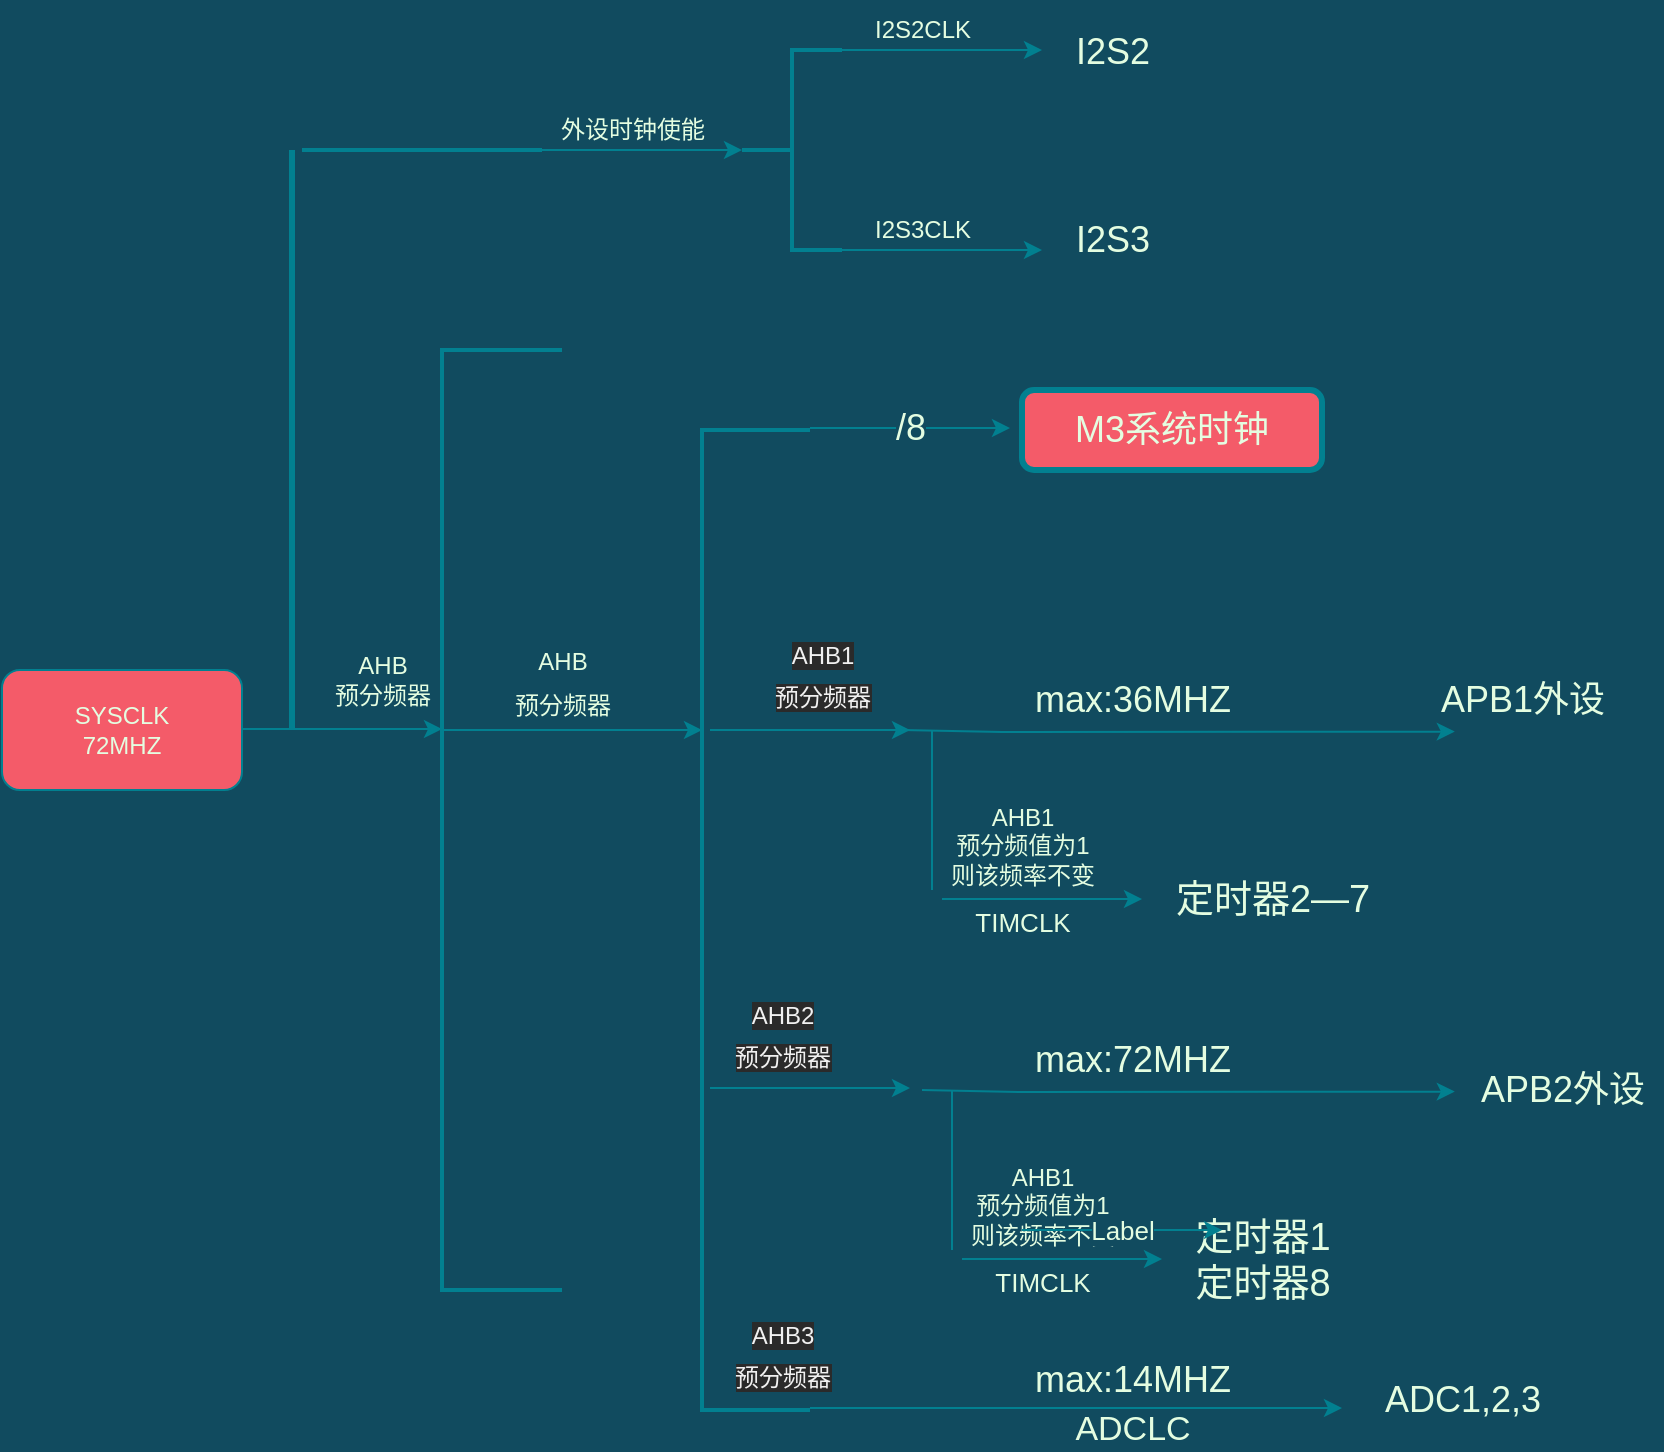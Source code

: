 <mxfile version="15.7.4" type="github">
  <diagram id="nHt2l7om_b5uo5CxAVpc" name="第 1 页">
    <mxGraphModel dx="1502" dy="665" grid="1" gridSize="10" guides="1" tooltips="1" connect="1" arrows="0" fold="1" page="1" pageScale="1" pageWidth="827" pageHeight="1169" background="#114B5F" math="0" shadow="0">
      <root>
        <mxCell id="0" />
        <mxCell id="1" parent="0" />
        <mxCell id="btjo654vNNgG1zoDgZcX-5" value="SYSCLK&lt;br&gt;72MHZ" style="rounded=1;whiteSpace=wrap;html=1;fillColor=#F45B69;strokeColor=#028090;fontColor=#E4FDE1;" parent="1" vertex="1">
          <mxGeometry x="10" y="390" width="120" height="60" as="geometry" />
        </mxCell>
        <mxCell id="btjo654vNNgG1zoDgZcX-7" value="" style="endArrow=classic;html=1;rounded=0;labelBackgroundColor=#114B5F;strokeColor=#028090;fontColor=#E4FDE1;" parent="1" edge="1">
          <mxGeometry relative="1" as="geometry">
            <mxPoint x="130" y="419.5" as="sourcePoint" />
            <mxPoint x="230" y="419.5" as="targetPoint" />
            <Array as="points" />
          </mxGeometry>
        </mxCell>
        <mxCell id="btjo654vNNgG1zoDgZcX-9" value="AHB&lt;br&gt;预分频器" style="text;html=1;align=center;verticalAlign=middle;resizable=0;points=[];autosize=1;strokeColor=none;fillColor=none;fontColor=#E4FDE1;" parent="1" vertex="1">
          <mxGeometry x="170" y="380" width="60" height="30" as="geometry" />
        </mxCell>
        <mxCell id="btjo654vNNgG1zoDgZcX-10" value="" style="strokeWidth=2;html=1;shape=mxgraph.flowchart.annotation_1;align=left;pointerEvents=1;fillColor=#F45B69;strokeColor=#028090;fontColor=#E4FDE1;" parent="1" vertex="1">
          <mxGeometry x="230" y="230" width="60" height="470" as="geometry" />
        </mxCell>
        <mxCell id="btjo654vNNgG1zoDgZcX-15" value="" style="endArrow=classic;html=1;rounded=0;labelBackgroundColor=#114B5F;strokeColor=#028090;fontColor=#E4FDE1;" parent="1" edge="1">
          <mxGeometry relative="1" as="geometry">
            <mxPoint x="280" y="130" as="sourcePoint" />
            <mxPoint x="380" y="130" as="targetPoint" />
          </mxGeometry>
        </mxCell>
        <mxCell id="btjo654vNNgG1zoDgZcX-17" value="外设时钟使能" style="text;html=1;align=center;verticalAlign=middle;resizable=0;points=[];autosize=1;strokeColor=none;fillColor=none;fontColor=#E4FDE1;" parent="1" vertex="1">
          <mxGeometry x="280" y="110" width="90" height="20" as="geometry" />
        </mxCell>
        <mxCell id="btjo654vNNgG1zoDgZcX-18" value="" style="strokeWidth=2;html=1;shape=mxgraph.flowchart.annotation_2;align=left;labelPosition=right;pointerEvents=1;fillColor=#F45B69;strokeColor=#028090;fontColor=#E4FDE1;" parent="1" vertex="1">
          <mxGeometry x="380" y="80" width="50" height="100" as="geometry" />
        </mxCell>
        <mxCell id="btjo654vNNgG1zoDgZcX-20" value="" style="endArrow=classic;html=1;rounded=0;labelBackgroundColor=#114B5F;strokeColor=#028090;fontColor=#E4FDE1;" parent="1" edge="1">
          <mxGeometry relative="1" as="geometry">
            <mxPoint x="430" y="80" as="sourcePoint" />
            <mxPoint x="530" y="80" as="targetPoint" />
          </mxGeometry>
        </mxCell>
        <mxCell id="btjo654vNNgG1zoDgZcX-22" value="" style="endArrow=classic;html=1;rounded=0;labelBackgroundColor=#114B5F;strokeColor=#028090;fontColor=#E4FDE1;" parent="1" edge="1">
          <mxGeometry relative="1" as="geometry">
            <mxPoint x="430" y="180" as="sourcePoint" />
            <mxPoint x="530" y="180" as="targetPoint" />
            <Array as="points">
              <mxPoint x="480" y="180" />
            </Array>
          </mxGeometry>
        </mxCell>
        <mxCell id="btjo654vNNgG1zoDgZcX-24" value="I2S2CLK" style="text;html=1;align=center;verticalAlign=middle;resizable=0;points=[];autosize=1;strokeColor=none;fillColor=none;fontColor=#E4FDE1;" parent="1" vertex="1">
          <mxGeometry x="440" y="60" width="60" height="20" as="geometry" />
        </mxCell>
        <mxCell id="btjo654vNNgG1zoDgZcX-25" value="I2S3CLK" style="text;html=1;align=center;verticalAlign=middle;resizable=0;points=[];autosize=1;strokeColor=none;fillColor=none;fontColor=#E4FDE1;" parent="1" vertex="1">
          <mxGeometry x="440" y="160" width="60" height="20" as="geometry" />
        </mxCell>
        <mxCell id="btjo654vNNgG1zoDgZcX-26" value="&lt;font style=&quot;line-height: 2.6 ; font-size: 18px&quot;&gt;I2S2&lt;/font&gt;" style="text;html=1;align=center;verticalAlign=middle;resizable=0;points=[];autosize=1;strokeColor=none;fillColor=none;spacingTop=1;strokeWidth=0;fontColor=#E4FDE1;" parent="1" vertex="1">
          <mxGeometry x="540" y="55" width="50" height="50" as="geometry" />
        </mxCell>
        <mxCell id="btjo654vNNgG1zoDgZcX-27" value="I2S3" style="text;html=1;align=center;verticalAlign=middle;resizable=0;points=[];autosize=1;strokeColor=none;fillColor=none;fontSize=18;fontColor=#E4FDE1;" parent="1" vertex="1">
          <mxGeometry x="540" y="160" width="50" height="30" as="geometry" />
        </mxCell>
        <mxCell id="btjo654vNNgG1zoDgZcX-28" value="" style="line;strokeWidth=3;direction=south;html=1;perimeter=backbonePerimeter;points=[];outlineConnect=0;fontSize=18;labelBackgroundColor=#114B5F;fillColor=#F45B69;strokeColor=#028090;fontColor=#E4FDE1;" parent="1" vertex="1">
          <mxGeometry x="150" y="130" width="10" height="290" as="geometry" />
        </mxCell>
        <mxCell id="btjo654vNNgG1zoDgZcX-29" value="" style="line;strokeWidth=2;html=1;fontSize=18;labelBackgroundColor=#114B5F;fillColor=#F45B69;strokeColor=#028090;fontColor=#E4FDE1;" parent="1" vertex="1">
          <mxGeometry x="160" y="125" width="120" height="10" as="geometry" />
        </mxCell>
        <mxCell id="btjo654vNNgG1zoDgZcX-37" value="" style="endArrow=classic;html=1;rounded=0;fontSize=18;labelBackgroundColor=#114B5F;strokeColor=#028090;fontColor=#E4FDE1;" parent="1" edge="1">
          <mxGeometry relative="1" as="geometry">
            <mxPoint x="230" y="420" as="sourcePoint" />
            <mxPoint x="360" y="420" as="targetPoint" />
            <Array as="points">
              <mxPoint x="280" y="420" />
            </Array>
          </mxGeometry>
        </mxCell>
        <mxCell id="btjo654vNNgG1zoDgZcX-39" value="&lt;span style=&quot;font-size: 12px&quot;&gt;AHB&lt;/span&gt;&lt;br style=&quot;font-size: 12px&quot;&gt;&lt;span style=&quot;font-size: 12px&quot;&gt;预分频器&lt;/span&gt;&lt;br&gt;" style="text;html=1;align=center;verticalAlign=middle;resizable=0;points=[];autosize=1;strokeColor=none;fillColor=none;fontSize=18;fontColor=#E4FDE1;" parent="1" vertex="1">
          <mxGeometry x="260" y="370" width="60" height="50" as="geometry" />
        </mxCell>
        <mxCell id="btjo654vNNgG1zoDgZcX-40" value="" style="strokeWidth=2;html=1;shape=mxgraph.flowchart.annotation_1;align=left;pointerEvents=1;fontSize=18;fillColor=#F45B69;strokeColor=#028090;fontColor=#E4FDE1;" parent="1" vertex="1">
          <mxGeometry x="360" y="270" width="54" height="490" as="geometry" />
        </mxCell>
        <mxCell id="btjo654vNNgG1zoDgZcX-45" value="" style="endArrow=classic;html=1;rounded=0;fontSize=18;labelBackgroundColor=#114B5F;strokeColor=#028090;fontColor=#E4FDE1;" parent="1" edge="1">
          <mxGeometry relative="1" as="geometry">
            <mxPoint x="414" y="269" as="sourcePoint" />
            <mxPoint x="514" y="269" as="targetPoint" />
            <Array as="points">
              <mxPoint x="474" y="269" />
            </Array>
          </mxGeometry>
        </mxCell>
        <mxCell id="btjo654vNNgG1zoDgZcX-46" value="/8" style="edgeLabel;resizable=0;html=1;align=center;verticalAlign=middle;fontSize=18;strokeWidth=3;labelBackgroundColor=#114B5F;fontColor=#E4FDE1;" parent="btjo654vNNgG1zoDgZcX-45" connectable="0" vertex="1">
          <mxGeometry relative="1" as="geometry" />
        </mxCell>
        <mxCell id="btjo654vNNgG1zoDgZcX-47" value="M3系统时钟" style="rounded=1;whiteSpace=wrap;html=1;fontSize=18;strokeWidth=3;fillColor=#F45B69;strokeColor=#028090;fontColor=#E4FDE1;" parent="1" vertex="1">
          <mxGeometry x="520" y="250" width="150" height="40" as="geometry" />
        </mxCell>
        <mxCell id="btjo654vNNgG1zoDgZcX-48" value="" style="html=1;rounded=0;fontSize=18;strokeWidth=1;labelBackgroundColor=#114B5F;strokeColor=#028090;fontColor=#E4FDE1;" parent="1" edge="1">
          <mxGeometry width="100" relative="1" as="geometry">
            <mxPoint x="364" y="420" as="sourcePoint" />
            <mxPoint x="464" y="420" as="targetPoint" />
          </mxGeometry>
        </mxCell>
        <mxCell id="btjo654vNNgG1zoDgZcX-49" value="&lt;br&gt;&lt;br&gt;&lt;span style=&quot;color: rgb(240 , 240 , 240) ; font-family: &amp;#34;helvetica&amp;#34; ; font-style: normal ; font-weight: 400 ; letter-spacing: normal ; text-align: center ; text-indent: 0px ; text-transform: none ; word-spacing: 0px ; background-color: rgb(42 , 42 , 42) ; font-size: 12px&quot;&gt;AHB1&lt;/span&gt;&lt;br style=&quot;color: rgb(240 , 240 , 240) ; font-family: &amp;#34;helvetica&amp;#34; ; font-style: normal ; font-weight: 400 ; letter-spacing: normal ; text-align: center ; text-indent: 0px ; text-transform: none ; word-spacing: 0px ; background-color: rgb(42 , 42 , 42) ; font-size: 12px&quot;&gt;&lt;span style=&quot;color: rgb(240 , 240 , 240) ; font-family: &amp;#34;helvetica&amp;#34; ; font-style: normal ; font-weight: 400 ; letter-spacing: normal ; text-align: center ; text-indent: 0px ; text-transform: none ; word-spacing: 0px ; background-color: rgb(42 , 42 , 42) ; font-size: 12px&quot;&gt;预分频器&lt;/span&gt;&lt;br&gt;" style="text;html=1;align=center;verticalAlign=middle;resizable=0;points=[];autosize=1;strokeColor=none;fillColor=none;fontSize=18;fontColor=#E4FDE1;" parent="1" vertex="1">
          <mxGeometry x="390" y="320" width="60" height="100" as="geometry" />
        </mxCell>
        <mxCell id="btjo654vNNgG1zoDgZcX-50" value="" style="endArrow=classic;html=1;rounded=0;fontSize=18;strokeWidth=1;entryX=0.164;entryY=1.027;entryDx=0;entryDy=0;entryPerimeter=0;labelBackgroundColor=#114B5F;strokeColor=#028090;fontColor=#E4FDE1;" parent="1" target="btjo654vNNgG1zoDgZcX-52" edge="1">
          <mxGeometry relative="1" as="geometry">
            <mxPoint x="460" y="420" as="sourcePoint" />
            <mxPoint x="580" y="420" as="targetPoint" />
            <Array as="points">
              <mxPoint x="510" y="421" />
            </Array>
          </mxGeometry>
        </mxCell>
        <mxCell id="btjo654vNNgG1zoDgZcX-52" value="APB1外设" style="text;html=1;align=center;verticalAlign=middle;resizable=0;points=[];autosize=1;strokeColor=none;fillColor=none;fontSize=18;fontColor=#E4FDE1;" parent="1" vertex="1">
          <mxGeometry x="720" y="390" width="100" height="30" as="geometry" />
        </mxCell>
        <mxCell id="btjo654vNNgG1zoDgZcX-56" value="max:36MHZ" style="text;html=1;align=center;verticalAlign=middle;resizable=0;points=[];autosize=1;strokeColor=none;fillColor=none;fontSize=18;fontColor=#E4FDE1;" parent="1" vertex="1">
          <mxGeometry x="520" y="390" width="110" height="30" as="geometry" />
        </mxCell>
        <mxCell id="btjo654vNNgG1zoDgZcX-58" value="" style="line;strokeWidth=1;direction=south;html=1;perimeter=backbonePerimeter;points=[];outlineConnect=0;fontSize=18;fillColor=none;labelBackgroundColor=#114B5F;strokeColor=#028090;fontColor=#E4FDE1;" parent="1" vertex="1">
          <mxGeometry x="470" y="420" width="10" height="80" as="geometry" />
        </mxCell>
        <mxCell id="btjo654vNNgG1zoDgZcX-65" value="AHB1&lt;br style=&quot;font-size: 12px;&quot;&gt;预分频值为1&lt;br style=&quot;font-size: 12px;&quot;&gt;则该频率不变" style="text;html=1;align=center;verticalAlign=top;resizable=0;points=[];autosize=1;strokeColor=none;fillColor=none;fontSize=12;horizontal=1;fontColor=#E4FDE1;" parent="1" vertex="1">
          <mxGeometry x="490" y="450" width="60" height="80" as="geometry" />
        </mxCell>
        <mxCell id="btjo654vNNgG1zoDgZcX-71" value="定时器2—7" style="text;html=1;align=center;verticalAlign=middle;resizable=0;points=[];autosize=1;strokeColor=none;fillColor=none;fontSize=19;fontColor=#E4FDE1;" parent="1" vertex="1">
          <mxGeometry x="590" y="490" width="110" height="30" as="geometry" />
        </mxCell>
        <mxCell id="btjo654vNNgG1zoDgZcX-72" value="&lt;font style=&quot;font-size: 13px&quot;&gt;TIMCLK&lt;/font&gt;" style="text;html=1;align=center;verticalAlign=middle;resizable=0;points=[];autosize=1;strokeColor=none;fillColor=none;fontSize=19;fontColor=#E4FDE1;" parent="1" vertex="1">
          <mxGeometry x="490" y="500" width="60" height="30" as="geometry" />
        </mxCell>
        <mxCell id="btjo654vNNgG1zoDgZcX-73" value="" style="endArrow=classic;html=1;rounded=0;fontSize=13;strokeWidth=1;labelBackgroundColor=#114B5F;strokeColor=#028090;fontColor=#E4FDE1;" parent="1" edge="1">
          <mxGeometry relative="1" as="geometry">
            <mxPoint x="480" y="504.5" as="sourcePoint" />
            <mxPoint x="580" y="504.5" as="targetPoint" />
          </mxGeometry>
        </mxCell>
        <mxCell id="btjo654vNNgG1zoDgZcX-196" value="&lt;br&gt;&lt;br&gt;&lt;span style=&quot;color: rgb(240 , 240 , 240) ; font-family: &amp;#34;helvetica&amp;#34; ; font-style: normal ; font-weight: 400 ; letter-spacing: normal ; text-align: center ; text-indent: 0px ; text-transform: none ; word-spacing: 0px ; background-color: rgb(42 , 42 , 42) ; font-size: 12px&quot;&gt;AHB2&lt;/span&gt;&lt;br style=&quot;color: rgb(240 , 240 , 240) ; font-family: &amp;#34;helvetica&amp;#34; ; font-style: normal ; font-weight: 400 ; letter-spacing: normal ; text-align: center ; text-indent: 0px ; text-transform: none ; word-spacing: 0px ; background-color: rgb(42 , 42 , 42) ; font-size: 12px&quot;&gt;&lt;span style=&quot;color: rgb(240 , 240 , 240) ; font-family: &amp;#34;helvetica&amp;#34; ; font-style: normal ; font-weight: 400 ; letter-spacing: normal ; text-align: center ; text-indent: 0px ; text-transform: none ; word-spacing: 0px ; background-color: rgb(42 , 42 , 42) ; font-size: 12px&quot;&gt;预分频器&lt;/span&gt;" style="text;html=1;align=center;verticalAlign=middle;resizable=0;points=[];autosize=1;strokeColor=none;fillColor=none;fontSize=18;fontColor=#E4FDE1;" parent="1" vertex="1">
          <mxGeometry x="370" y="500" width="60" height="100" as="geometry" />
        </mxCell>
        <mxCell id="btjo654vNNgG1zoDgZcX-197" value="" style="endArrow=classic;html=1;rounded=0;fontSize=18;strokeWidth=1;entryX=0.164;entryY=1.027;entryDx=0;entryDy=0;entryPerimeter=0;labelBackgroundColor=#114B5F;strokeColor=#028090;fontColor=#E4FDE1;" parent="1" edge="1">
          <mxGeometry relative="1" as="geometry">
            <mxPoint x="470" y="600" as="sourcePoint" />
            <mxPoint x="736.4" y="600.81" as="targetPoint" />
            <Array as="points">
              <mxPoint x="520" y="601" />
            </Array>
          </mxGeometry>
        </mxCell>
        <mxCell id="btjo654vNNgG1zoDgZcX-198" value="APB2外设" style="text;html=1;align=center;verticalAlign=middle;resizable=0;points=[];autosize=1;strokeColor=none;fillColor=none;fontSize=18;fontColor=#E4FDE1;" parent="1" vertex="1">
          <mxGeometry x="740" y="585" width="100" height="30" as="geometry" />
        </mxCell>
        <mxCell id="btjo654vNNgG1zoDgZcX-199" value="max:72MHZ" style="text;html=1;align=center;verticalAlign=middle;resizable=0;points=[];autosize=1;strokeColor=none;fillColor=none;fontSize=18;fontColor=#E4FDE1;" parent="1" vertex="1">
          <mxGeometry x="520" y="570" width="110" height="30" as="geometry" />
        </mxCell>
        <mxCell id="btjo654vNNgG1zoDgZcX-200" value="" style="line;strokeWidth=1;direction=south;html=1;perimeter=backbonePerimeter;points=[];outlineConnect=0;fontSize=18;fillColor=none;labelBackgroundColor=#114B5F;strokeColor=#028090;fontColor=#E4FDE1;" parent="1" vertex="1">
          <mxGeometry x="480" y="600" width="10" height="80" as="geometry" />
        </mxCell>
        <mxCell id="btjo654vNNgG1zoDgZcX-201" value="AHB1&lt;br style=&quot;font-size: 12px;&quot;&gt;预分频值为1&lt;br style=&quot;font-size: 12px;&quot;&gt;则该频率不变" style="text;html=1;align=center;verticalAlign=top;resizable=0;points=[];autosize=1;strokeColor=none;fillColor=none;fontSize=12;horizontal=1;fontColor=#E4FDE1;" parent="1" vertex="1">
          <mxGeometry x="500" y="630" width="60" height="80" as="geometry" />
        </mxCell>
        <mxCell id="btjo654vNNgG1zoDgZcX-202" value="定时器1&lt;br&gt;定时器8" style="text;html=1;align=center;verticalAlign=middle;resizable=0;points=[];autosize=1;strokeColor=none;fillColor=none;fontSize=19;fontColor=#E4FDE1;" parent="1" vertex="1">
          <mxGeometry x="600" y="660" width="80" height="50" as="geometry" />
        </mxCell>
        <mxCell id="btjo654vNNgG1zoDgZcX-203" value="&lt;font style=&quot;font-size: 13px&quot;&gt;TIMCLK&lt;/font&gt;" style="text;html=1;align=center;verticalAlign=middle;resizable=0;points=[];autosize=1;strokeColor=none;fillColor=none;fontSize=19;fontColor=#E4FDE1;" parent="1" vertex="1">
          <mxGeometry x="500" y="680" width="60" height="30" as="geometry" />
        </mxCell>
        <mxCell id="btjo654vNNgG1zoDgZcX-204" value="" style="endArrow=classic;html=1;rounded=0;fontSize=13;strokeWidth=1;labelBackgroundColor=#114B5F;strokeColor=#028090;fontColor=#E4FDE1;" parent="1" edge="1">
          <mxGeometry relative="1" as="geometry">
            <mxPoint x="490" y="684.5" as="sourcePoint" />
            <mxPoint x="590" y="684.5" as="targetPoint" />
          </mxGeometry>
        </mxCell>
        <mxCell id="btjo654vNNgG1zoDgZcX-208" value="" style="endArrow=classic;html=1;rounded=0;fontSize=13;strokeWidth=1;labelBackgroundColor=#114B5F;strokeColor=#028090;fontColor=#E4FDE1;" parent="1" edge="1">
          <mxGeometry relative="1" as="geometry">
            <mxPoint x="364" y="599" as="sourcePoint" />
            <mxPoint x="464" y="599" as="targetPoint" />
          </mxGeometry>
        </mxCell>
        <mxCell id="btjo654vNNgG1zoDgZcX-210" value="&lt;br&gt;&lt;br&gt;&lt;span style=&quot;color: rgb(240 , 240 , 240) ; font-family: &amp;#34;helvetica&amp;#34; ; font-style: normal ; font-weight: 400 ; letter-spacing: normal ; text-align: center ; text-indent: 0px ; text-transform: none ; word-spacing: 0px ; background-color: rgb(42 , 42 , 42) ; font-size: 12px&quot;&gt;AHB3&lt;/span&gt;&lt;br style=&quot;color: rgb(240 , 240 , 240) ; font-family: &amp;#34;helvetica&amp;#34; ; font-style: normal ; font-weight: 400 ; letter-spacing: normal ; text-align: center ; text-indent: 0px ; text-transform: none ; word-spacing: 0px ; background-color: rgb(42 , 42 , 42) ; font-size: 12px&quot;&gt;&lt;span style=&quot;color: rgb(240 , 240 , 240) ; font-family: &amp;#34;helvetica&amp;#34; ; font-style: normal ; font-weight: 400 ; letter-spacing: normal ; text-align: center ; text-indent: 0px ; text-transform: none ; word-spacing: 0px ; background-color: rgb(42 , 42 , 42) ; font-size: 12px&quot;&gt;预分频器&lt;/span&gt;" style="text;html=1;align=center;verticalAlign=middle;resizable=0;points=[];autosize=1;strokeColor=none;fillColor=none;fontSize=18;fontColor=#E4FDE1;" parent="1" vertex="1">
          <mxGeometry x="370" y="660" width="60" height="100" as="geometry" />
        </mxCell>
        <mxCell id="btjo654vNNgG1zoDgZcX-211" value="" style="endArrow=classic;html=1;rounded=0;fontSize=13;strokeWidth=1;labelBackgroundColor=#114B5F;strokeColor=#028090;fontColor=#E4FDE1;" parent="1" edge="1">
          <mxGeometry relative="1" as="geometry">
            <mxPoint x="520" y="670" as="sourcePoint" />
            <mxPoint x="620" y="670" as="targetPoint" />
          </mxGeometry>
        </mxCell>
        <mxCell id="btjo654vNNgG1zoDgZcX-212" value="Label" style="edgeLabel;resizable=0;html=1;align=center;verticalAlign=middle;fontSize=13;strokeWidth=1;fillColor=none;labelBackgroundColor=#114B5F;fontColor=#E4FDE1;" parent="btjo654vNNgG1zoDgZcX-211" connectable="0" vertex="1">
          <mxGeometry relative="1" as="geometry" />
        </mxCell>
        <mxCell id="btjo654vNNgG1zoDgZcX-213" value="" style="endArrow=classic;html=1;rounded=0;fontSize=13;strokeWidth=1;labelBackgroundColor=#114B5F;strokeColor=#028090;fontColor=#E4FDE1;" parent="1" edge="1">
          <mxGeometry relative="1" as="geometry">
            <mxPoint x="414" y="759" as="sourcePoint" />
            <mxPoint x="680" y="759" as="targetPoint" />
            <Array as="points">
              <mxPoint x="454" y="759" />
            </Array>
          </mxGeometry>
        </mxCell>
        <mxCell id="btjo654vNNgG1zoDgZcX-217" value="&lt;font style=&quot;font-size: 17px&quot;&gt;ADCLC&lt;/font&gt;" style="text;html=1;align=center;verticalAlign=middle;resizable=0;points=[];autosize=1;strokeColor=none;fillColor=none;fontSize=13;fontColor=#E4FDE1;" parent="1" vertex="1">
          <mxGeometry x="540" y="760" width="70" height="20" as="geometry" />
        </mxCell>
        <mxCell id="btjo654vNNgG1zoDgZcX-218" value="max:14MHZ" style="text;html=1;align=center;verticalAlign=middle;resizable=0;points=[];autosize=1;strokeColor=none;fillColor=none;fontSize=18;fontColor=#E4FDE1;" parent="1" vertex="1">
          <mxGeometry x="520" y="730" width="110" height="30" as="geometry" />
        </mxCell>
        <mxCell id="btjo654vNNgG1zoDgZcX-219" value="ADC1,2,3" style="text;html=1;align=center;verticalAlign=middle;resizable=0;points=[];autosize=1;strokeColor=none;fillColor=none;fontSize=18;fontColor=#E4FDE1;" parent="1" vertex="1">
          <mxGeometry x="695" y="740" width="90" height="30" as="geometry" />
        </mxCell>
      </root>
    </mxGraphModel>
  </diagram>
</mxfile>
